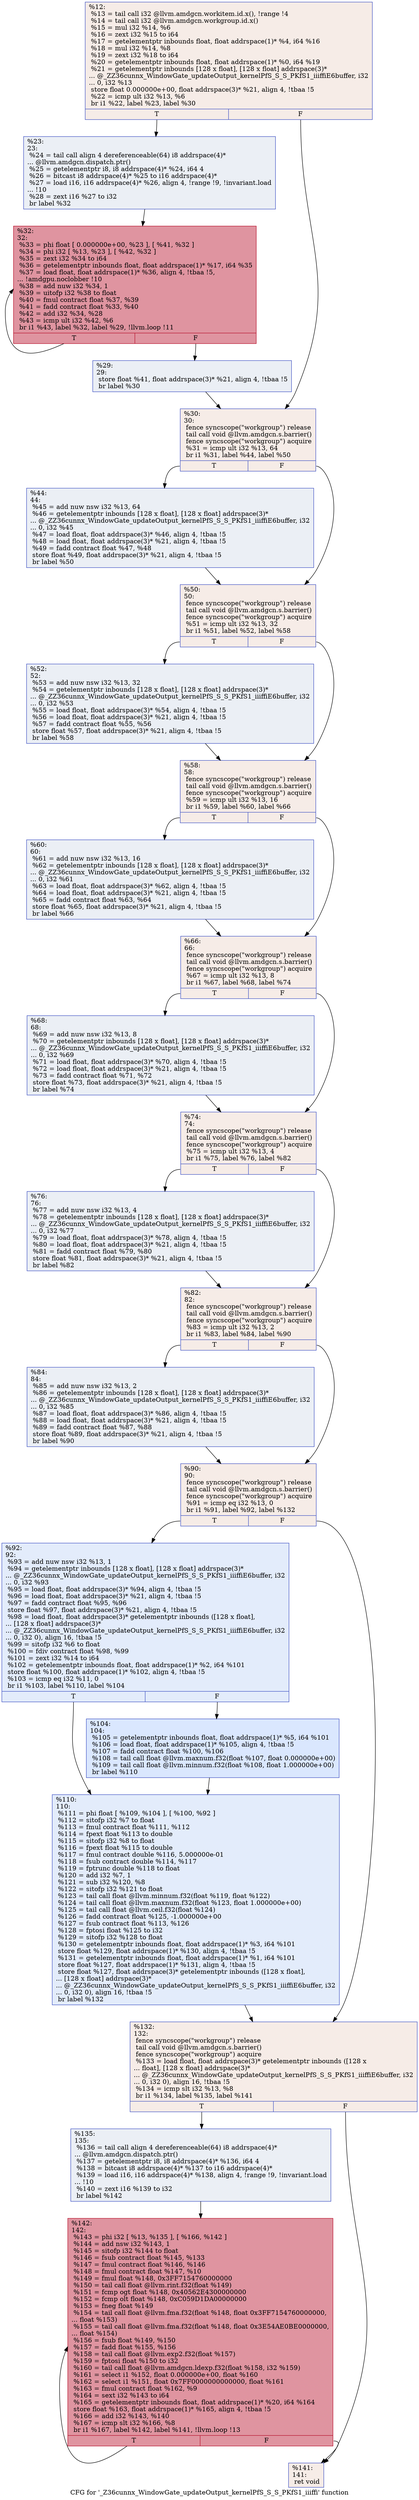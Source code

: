 digraph "CFG for '_Z36cunnx_WindowGate_updateOutput_kernelPfS_S_S_PKfS1_iiiffi' function" {
	label="CFG for '_Z36cunnx_WindowGate_updateOutput_kernelPfS_S_S_PKfS1_iiiffi' function";

	Node0x545e600 [shape=record,color="#3d50c3ff", style=filled, fillcolor="#ead5c970",label="{%12:\l  %13 = tail call i32 @llvm.amdgcn.workitem.id.x(), !range !4\l  %14 = tail call i32 @llvm.amdgcn.workgroup.id.x()\l  %15 = mul i32 %14, %6\l  %16 = zext i32 %15 to i64\l  %17 = getelementptr inbounds float, float addrspace(1)* %4, i64 %16\l  %18 = mul i32 %14, %8\l  %19 = zext i32 %18 to i64\l  %20 = getelementptr inbounds float, float addrspace(1)* %0, i64 %19\l  %21 = getelementptr inbounds [128 x float], [128 x float] addrspace(3)*\l... @_ZZ36cunnx_WindowGate_updateOutput_kernelPfS_S_S_PKfS1_iiiffiE6buffer, i32\l... 0, i32 %13\l  store float 0.000000e+00, float addrspace(3)* %21, align 4, !tbaa !5\l  %22 = icmp ult i32 %13, %6\l  br i1 %22, label %23, label %30\l|{<s0>T|<s1>F}}"];
	Node0x545e600:s0 -> Node0x54614e0;
	Node0x545e600:s1 -> Node0x5461570;
	Node0x54614e0 [shape=record,color="#3d50c3ff", style=filled, fillcolor="#d1dae970",label="{%23:\l23:                                               \l  %24 = tail call align 4 dereferenceable(64) i8 addrspace(4)*\l... @llvm.amdgcn.dispatch.ptr()\l  %25 = getelementptr i8, i8 addrspace(4)* %24, i64 4\l  %26 = bitcast i8 addrspace(4)* %25 to i16 addrspace(4)*\l  %27 = load i16, i16 addrspace(4)* %26, align 4, !range !9, !invariant.load\l... !10\l  %28 = zext i16 %27 to i32\l  br label %32\l}"];
	Node0x54614e0 -> Node0x5461da0;
	Node0x5461ea0 [shape=record,color="#3d50c3ff", style=filled, fillcolor="#d1dae970",label="{%29:\l29:                                               \l  store float %41, float addrspace(3)* %21, align 4, !tbaa !5\l  br label %30\l}"];
	Node0x5461ea0 -> Node0x5461570;
	Node0x5461570 [shape=record,color="#3d50c3ff", style=filled, fillcolor="#ead5c970",label="{%30:\l30:                                               \l  fence syncscope(\"workgroup\") release\l  tail call void @llvm.amdgcn.s.barrier()\l  fence syncscope(\"workgroup\") acquire\l  %31 = icmp ult i32 %13, 64\l  br i1 %31, label %44, label %50\l|{<s0>T|<s1>F}}"];
	Node0x5461570:s0 -> Node0x54629a0;
	Node0x5461570:s1 -> Node0x5462a30;
	Node0x5461da0 [shape=record,color="#b70d28ff", style=filled, fillcolor="#b70d2870",label="{%32:\l32:                                               \l  %33 = phi float [ 0.000000e+00, %23 ], [ %41, %32 ]\l  %34 = phi i32 [ %13, %23 ], [ %42, %32 ]\l  %35 = zext i32 %34 to i64\l  %36 = getelementptr inbounds float, float addrspace(1)* %17, i64 %35\l  %37 = load float, float addrspace(1)* %36, align 4, !tbaa !5,\l... !amdgpu.noclobber !10\l  %38 = add nuw i32 %34, 1\l  %39 = uitofp i32 %38 to float\l  %40 = fmul contract float %37, %39\l  %41 = fadd contract float %33, %40\l  %42 = add i32 %34, %28\l  %43 = icmp ult i32 %42, %6\l  br i1 %43, label %32, label %29, !llvm.loop !11\l|{<s0>T|<s1>F}}"];
	Node0x5461da0:s0 -> Node0x5461da0;
	Node0x5461da0:s1 -> Node0x5461ea0;
	Node0x54629a0 [shape=record,color="#3d50c3ff", style=filled, fillcolor="#d1dae970",label="{%44:\l44:                                               \l  %45 = add nuw nsw i32 %13, 64\l  %46 = getelementptr inbounds [128 x float], [128 x float] addrspace(3)*\l... @_ZZ36cunnx_WindowGate_updateOutput_kernelPfS_S_S_PKfS1_iiiffiE6buffer, i32\l... 0, i32 %45\l  %47 = load float, float addrspace(3)* %46, align 4, !tbaa !5\l  %48 = load float, float addrspace(3)* %21, align 4, !tbaa !5\l  %49 = fadd contract float %47, %48\l  store float %49, float addrspace(3)* %21, align 4, !tbaa !5\l  br label %50\l}"];
	Node0x54629a0 -> Node0x5462a30;
	Node0x5462a30 [shape=record,color="#3d50c3ff", style=filled, fillcolor="#ead5c970",label="{%50:\l50:                                               \l  fence syncscope(\"workgroup\") release\l  tail call void @llvm.amdgcn.s.barrier()\l  fence syncscope(\"workgroup\") acquire\l  %51 = icmp ult i32 %13, 32\l  br i1 %51, label %52, label %58\l|{<s0>T|<s1>F}}"];
	Node0x5462a30:s0 -> Node0x5464120;
	Node0x5462a30:s1 -> Node0x5464170;
	Node0x5464120 [shape=record,color="#3d50c3ff", style=filled, fillcolor="#d1dae970",label="{%52:\l52:                                               \l  %53 = add nuw nsw i32 %13, 32\l  %54 = getelementptr inbounds [128 x float], [128 x float] addrspace(3)*\l... @_ZZ36cunnx_WindowGate_updateOutput_kernelPfS_S_S_PKfS1_iiiffiE6buffer, i32\l... 0, i32 %53\l  %55 = load float, float addrspace(3)* %54, align 4, !tbaa !5\l  %56 = load float, float addrspace(3)* %21, align 4, !tbaa !5\l  %57 = fadd contract float %55, %56\l  store float %57, float addrspace(3)* %21, align 4, !tbaa !5\l  br label %58\l}"];
	Node0x5464120 -> Node0x5464170;
	Node0x5464170 [shape=record,color="#3d50c3ff", style=filled, fillcolor="#ead5c970",label="{%58:\l58:                                               \l  fence syncscope(\"workgroup\") release\l  tail call void @llvm.amdgcn.s.barrier()\l  fence syncscope(\"workgroup\") acquire\l  %59 = icmp ult i32 %13, 16\l  br i1 %59, label %60, label %66\l|{<s0>T|<s1>F}}"];
	Node0x5464170:s0 -> Node0x5464830;
	Node0x5464170:s1 -> Node0x5464880;
	Node0x5464830 [shape=record,color="#3d50c3ff", style=filled, fillcolor="#d1dae970",label="{%60:\l60:                                               \l  %61 = add nuw nsw i32 %13, 16\l  %62 = getelementptr inbounds [128 x float], [128 x float] addrspace(3)*\l... @_ZZ36cunnx_WindowGate_updateOutput_kernelPfS_S_S_PKfS1_iiiffiE6buffer, i32\l... 0, i32 %61\l  %63 = load float, float addrspace(3)* %62, align 4, !tbaa !5\l  %64 = load float, float addrspace(3)* %21, align 4, !tbaa !5\l  %65 = fadd contract float %63, %64\l  store float %65, float addrspace(3)* %21, align 4, !tbaa !5\l  br label %66\l}"];
	Node0x5464830 -> Node0x5464880;
	Node0x5464880 [shape=record,color="#3d50c3ff", style=filled, fillcolor="#ead5c970",label="{%66:\l66:                                               \l  fence syncscope(\"workgroup\") release\l  tail call void @llvm.amdgcn.s.barrier()\l  fence syncscope(\"workgroup\") acquire\l  %67 = icmp ult i32 %13, 8\l  br i1 %67, label %68, label %74\l|{<s0>T|<s1>F}}"];
	Node0x5464880:s0 -> Node0x54651a0;
	Node0x5464880:s1 -> Node0x54651f0;
	Node0x54651a0 [shape=record,color="#3d50c3ff", style=filled, fillcolor="#d1dae970",label="{%68:\l68:                                               \l  %69 = add nuw nsw i32 %13, 8\l  %70 = getelementptr inbounds [128 x float], [128 x float] addrspace(3)*\l... @_ZZ36cunnx_WindowGate_updateOutput_kernelPfS_S_S_PKfS1_iiiffiE6buffer, i32\l... 0, i32 %69\l  %71 = load float, float addrspace(3)* %70, align 4, !tbaa !5\l  %72 = load float, float addrspace(3)* %21, align 4, !tbaa !5\l  %73 = fadd contract float %71, %72\l  store float %73, float addrspace(3)* %21, align 4, !tbaa !5\l  br label %74\l}"];
	Node0x54651a0 -> Node0x54651f0;
	Node0x54651f0 [shape=record,color="#3d50c3ff", style=filled, fillcolor="#ead5c970",label="{%74:\l74:                                               \l  fence syncscope(\"workgroup\") release\l  tail call void @llvm.amdgcn.s.barrier()\l  fence syncscope(\"workgroup\") acquire\l  %75 = icmp ult i32 %13, 4\l  br i1 %75, label %76, label %82\l|{<s0>T|<s1>F}}"];
	Node0x54651f0:s0 -> Node0x54658b0;
	Node0x54651f0:s1 -> Node0x5465900;
	Node0x54658b0 [shape=record,color="#3d50c3ff", style=filled, fillcolor="#d1dae970",label="{%76:\l76:                                               \l  %77 = add nuw nsw i32 %13, 4\l  %78 = getelementptr inbounds [128 x float], [128 x float] addrspace(3)*\l... @_ZZ36cunnx_WindowGate_updateOutput_kernelPfS_S_S_PKfS1_iiiffiE6buffer, i32\l... 0, i32 %77\l  %79 = load float, float addrspace(3)* %78, align 4, !tbaa !5\l  %80 = load float, float addrspace(3)* %21, align 4, !tbaa !5\l  %81 = fadd contract float %79, %80\l  store float %81, float addrspace(3)* %21, align 4, !tbaa !5\l  br label %82\l}"];
	Node0x54658b0 -> Node0x5465900;
	Node0x5465900 [shape=record,color="#3d50c3ff", style=filled, fillcolor="#ead5c970",label="{%82:\l82:                                               \l  fence syncscope(\"workgroup\") release\l  tail call void @llvm.amdgcn.s.barrier()\l  fence syncscope(\"workgroup\") acquire\l  %83 = icmp ult i32 %13, 2\l  br i1 %83, label %84, label %90\l|{<s0>T|<s1>F}}"];
	Node0x5465900:s0 -> Node0x5465ff0;
	Node0x5465900:s1 -> Node0x5466040;
	Node0x5465ff0 [shape=record,color="#3d50c3ff", style=filled, fillcolor="#d1dae970",label="{%84:\l84:                                               \l  %85 = add nuw nsw i32 %13, 2\l  %86 = getelementptr inbounds [128 x float], [128 x float] addrspace(3)*\l... @_ZZ36cunnx_WindowGate_updateOutput_kernelPfS_S_S_PKfS1_iiiffiE6buffer, i32\l... 0, i32 %85\l  %87 = load float, float addrspace(3)* %86, align 4, !tbaa !5\l  %88 = load float, float addrspace(3)* %21, align 4, !tbaa !5\l  %89 = fadd contract float %87, %88\l  store float %89, float addrspace(3)* %21, align 4, !tbaa !5\l  br label %90\l}"];
	Node0x5465ff0 -> Node0x5466040;
	Node0x5466040 [shape=record,color="#3d50c3ff", style=filled, fillcolor="#ead5c970",label="{%90:\l90:                                               \l  fence syncscope(\"workgroup\") release\l  tail call void @llvm.amdgcn.s.barrier()\l  fence syncscope(\"workgroup\") acquire\l  %91 = icmp eq i32 %13, 0\l  br i1 %91, label %92, label %132\l|{<s0>T|<s1>F}}"];
	Node0x5466040:s0 -> Node0x5466730;
	Node0x5466040:s1 -> Node0x5466780;
	Node0x5466730 [shape=record,color="#3d50c3ff", style=filled, fillcolor="#bfd3f670",label="{%92:\l92:                                               \l  %93 = add nuw nsw i32 %13, 1\l  %94 = getelementptr inbounds [128 x float], [128 x float] addrspace(3)*\l... @_ZZ36cunnx_WindowGate_updateOutput_kernelPfS_S_S_PKfS1_iiiffiE6buffer, i32\l... 0, i32 %93\l  %95 = load float, float addrspace(3)* %94, align 4, !tbaa !5\l  %96 = load float, float addrspace(3)* %21, align 4, !tbaa !5\l  %97 = fadd contract float %95, %96\l  store float %97, float addrspace(3)* %21, align 4, !tbaa !5\l  %98 = load float, float addrspace(3)* getelementptr inbounds ([128 x float],\l... [128 x float] addrspace(3)*\l... @_ZZ36cunnx_WindowGate_updateOutput_kernelPfS_S_S_PKfS1_iiiffiE6buffer, i32\l... 0, i32 0), align 16, !tbaa !5\l  %99 = sitofp i32 %6 to float\l  %100 = fdiv contract float %98, %99\l  %101 = zext i32 %14 to i64\l  %102 = getelementptr inbounds float, float addrspace(1)* %2, i64 %101\l  store float %100, float addrspace(1)* %102, align 4, !tbaa !5\l  %103 = icmp eq i32 %11, 0\l  br i1 %103, label %110, label %104\l|{<s0>T|<s1>F}}"];
	Node0x5466730:s0 -> Node0x5467210;
	Node0x5466730:s1 -> Node0x5467260;
	Node0x5467260 [shape=record,color="#3d50c3ff", style=filled, fillcolor="#abc8fd70",label="{%104:\l104:                                              \l  %105 = getelementptr inbounds float, float addrspace(1)* %5, i64 %101\l  %106 = load float, float addrspace(1)* %105, align 4, !tbaa !5\l  %107 = fadd contract float %100, %106\l  %108 = tail call float @llvm.maxnum.f32(float %107, float 0.000000e+00)\l  %109 = tail call float @llvm.minnum.f32(float %108, float 1.000000e+00)\l  br label %110\l}"];
	Node0x5467260 -> Node0x5467210;
	Node0x5467210 [shape=record,color="#3d50c3ff", style=filled, fillcolor="#bfd3f670",label="{%110:\l110:                                              \l  %111 = phi float [ %109, %104 ], [ %100, %92 ]\l  %112 = sitofp i32 %7 to float\l  %113 = fmul contract float %111, %112\l  %114 = fpext float %113 to double\l  %115 = sitofp i32 %8 to float\l  %116 = fpext float %115 to double\l  %117 = fmul contract double %116, 5.000000e-01\l  %118 = fsub contract double %114, %117\l  %119 = fptrunc double %118 to float\l  %120 = add i32 %7, 1\l  %121 = sub i32 %120, %8\l  %122 = sitofp i32 %121 to float\l  %123 = tail call float @llvm.minnum.f32(float %119, float %122)\l  %124 = tail call float @llvm.maxnum.f32(float %123, float 1.000000e+00)\l  %125 = tail call float @llvm.ceil.f32(float %124)\l  %126 = fadd contract float %125, -1.000000e+00\l  %127 = fsub contract float %113, %126\l  %128 = fptosi float %125 to i32\l  %129 = sitofp i32 %128 to float\l  %130 = getelementptr inbounds float, float addrspace(1)* %3, i64 %101\l  store float %129, float addrspace(1)* %130, align 4, !tbaa !5\l  %131 = getelementptr inbounds float, float addrspace(1)* %1, i64 %101\l  store float %127, float addrspace(1)* %131, align 4, !tbaa !5\l  store float %127, float addrspace(3)* getelementptr inbounds ([128 x float],\l... [128 x float] addrspace(3)*\l... @_ZZ36cunnx_WindowGate_updateOutput_kernelPfS_S_S_PKfS1_iiiffiE6buffer, i32\l... 0, i32 0), align 16, !tbaa !5\l  br label %132\l}"];
	Node0x5467210 -> Node0x5466780;
	Node0x5466780 [shape=record,color="#3d50c3ff", style=filled, fillcolor="#ead5c970",label="{%132:\l132:                                              \l  fence syncscope(\"workgroup\") release\l  tail call void @llvm.amdgcn.s.barrier()\l  fence syncscope(\"workgroup\") acquire\l  %133 = load float, float addrspace(3)* getelementptr inbounds ([128 x\l... float], [128 x float] addrspace(3)*\l... @_ZZ36cunnx_WindowGate_updateOutput_kernelPfS_S_S_PKfS1_iiiffiE6buffer, i32\l... 0, i32 0), align 16, !tbaa !5\l  %134 = icmp slt i32 %13, %8\l  br i1 %134, label %135, label %141\l|{<s0>T|<s1>F}}"];
	Node0x5466780:s0 -> Node0x54690d0;
	Node0x5466780:s1 -> Node0x5469120;
	Node0x54690d0 [shape=record,color="#3d50c3ff", style=filled, fillcolor="#d1dae970",label="{%135:\l135:                                              \l  %136 = tail call align 4 dereferenceable(64) i8 addrspace(4)*\l... @llvm.amdgcn.dispatch.ptr()\l  %137 = getelementptr i8, i8 addrspace(4)* %136, i64 4\l  %138 = bitcast i8 addrspace(4)* %137 to i16 addrspace(4)*\l  %139 = load i16, i16 addrspace(4)* %138, align 4, !range !9, !invariant.load\l... !10\l  %140 = zext i16 %139 to i32\l  br label %142\l}"];
	Node0x54690d0 -> Node0x5469b30;
	Node0x5469120 [shape=record,color="#3d50c3ff", style=filled, fillcolor="#ead5c970",label="{%141:\l141:                                              \l  ret void\l}"];
	Node0x5469b30 [shape=record,color="#b70d28ff", style=filled, fillcolor="#b70d2870",label="{%142:\l142:                                              \l  %143 = phi i32 [ %13, %135 ], [ %166, %142 ]\l  %144 = add nsw i32 %143, 1\l  %145 = sitofp i32 %144 to float\l  %146 = fsub contract float %145, %133\l  %147 = fmul contract float %146, %146\l  %148 = fmul contract float %147, %10\l  %149 = fmul float %148, 0x3FF7154760000000\l  %150 = tail call float @llvm.rint.f32(float %149)\l  %151 = fcmp ogt float %148, 0x40562E4300000000\l  %152 = fcmp olt float %148, 0xC059D1DA00000000\l  %153 = fneg float %149\l  %154 = tail call float @llvm.fma.f32(float %148, float 0x3FF7154760000000,\l... float %153)\l  %155 = tail call float @llvm.fma.f32(float %148, float 0x3E54AE0BE0000000,\l... float %154)\l  %156 = fsub float %149, %150\l  %157 = fadd float %155, %156\l  %158 = tail call float @llvm.exp2.f32(float %157)\l  %159 = fptosi float %150 to i32\l  %160 = tail call float @llvm.amdgcn.ldexp.f32(float %158, i32 %159)\l  %161 = select i1 %152, float 0.000000e+00, float %160\l  %162 = select i1 %151, float 0x7FF0000000000000, float %161\l  %163 = fmul contract float %162, %9\l  %164 = sext i32 %143 to i64\l  %165 = getelementptr inbounds float, float addrspace(1)* %20, i64 %164\l  store float %163, float addrspace(1)* %165, align 4, !tbaa !5\l  %166 = add i32 %143, %140\l  %167 = icmp slt i32 %166, %8\l  br i1 %167, label %142, label %141, !llvm.loop !13\l|{<s0>T|<s1>F}}"];
	Node0x5469b30:s0 -> Node0x5469b30;
	Node0x5469b30:s1 -> Node0x5469120;
}
